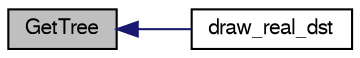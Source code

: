 digraph "GetTree"
{
  bgcolor="transparent";
  edge [fontname="FreeSans",fontsize="10",labelfontname="FreeSans",labelfontsize="10"];
  node [fontname="FreeSans",fontsize="10",shape=record];
  rankdir="LR";
  Node1 [label="GetTree",height=0.2,width=0.4,color="black", fillcolor="grey75", style="filled" fontcolor="black"];
  Node1 -> Node2 [dir="back",color="midnightblue",fontsize="10",style="solid",fontname="FreeSans"];
  Node2 [label="draw_real_dst",height=0.2,width=0.4,color="black",URL="$d8/dbb/draw__real__dst_8cc.html#af93b633fe9042696f8d0963f7e18a767",tooltip="Main function. "];
}
